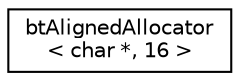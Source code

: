 digraph "Graphical Class Hierarchy"
{
  edge [fontname="Helvetica",fontsize="10",labelfontname="Helvetica",labelfontsize="10"];
  node [fontname="Helvetica",fontsize="10",shape=record];
  rankdir="LR";
  Node1 [label="btAlignedAllocator\l\< char *, 16 \>",height=0.2,width=0.4,color="black", fillcolor="white", style="filled",URL="$classbt_aligned_allocator.html"];
}
